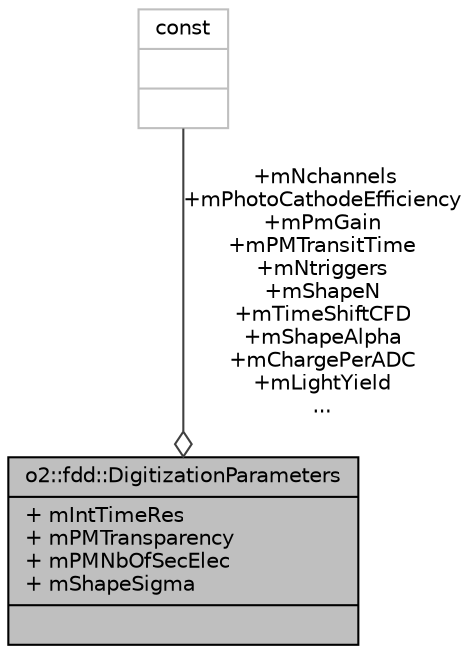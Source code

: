 digraph "o2::fdd::DigitizationParameters"
{
 // INTERACTIVE_SVG=YES
  bgcolor="transparent";
  edge [fontname="Helvetica",fontsize="10",labelfontname="Helvetica",labelfontsize="10"];
  node [fontname="Helvetica",fontsize="10",shape=record];
  Node1 [label="{o2::fdd::DigitizationParameters\n|+ mIntTimeRes\l+ mPMTransparency\l+ mPMNbOfSecElec\l+ mShapeSigma\l|}",height=0.2,width=0.4,color="black", fillcolor="grey75", style="filled", fontcolor="black"];
  Node2 -> Node1 [color="grey25",fontsize="10",style="solid",label=" +mNchannels\n+mPhotoCathodeEfficiency\n+mPmGain\n+mPMTransitTime\n+mNtriggers\n+mShapeN\n+mTimeShiftCFD\n+mShapeAlpha\n+mChargePerADC\n+mLightYield\n..." ,arrowhead="odiamond",fontname="Helvetica"];
  Node2 [label="{const\n||}",height=0.2,width=0.4,color="grey75"];
}

